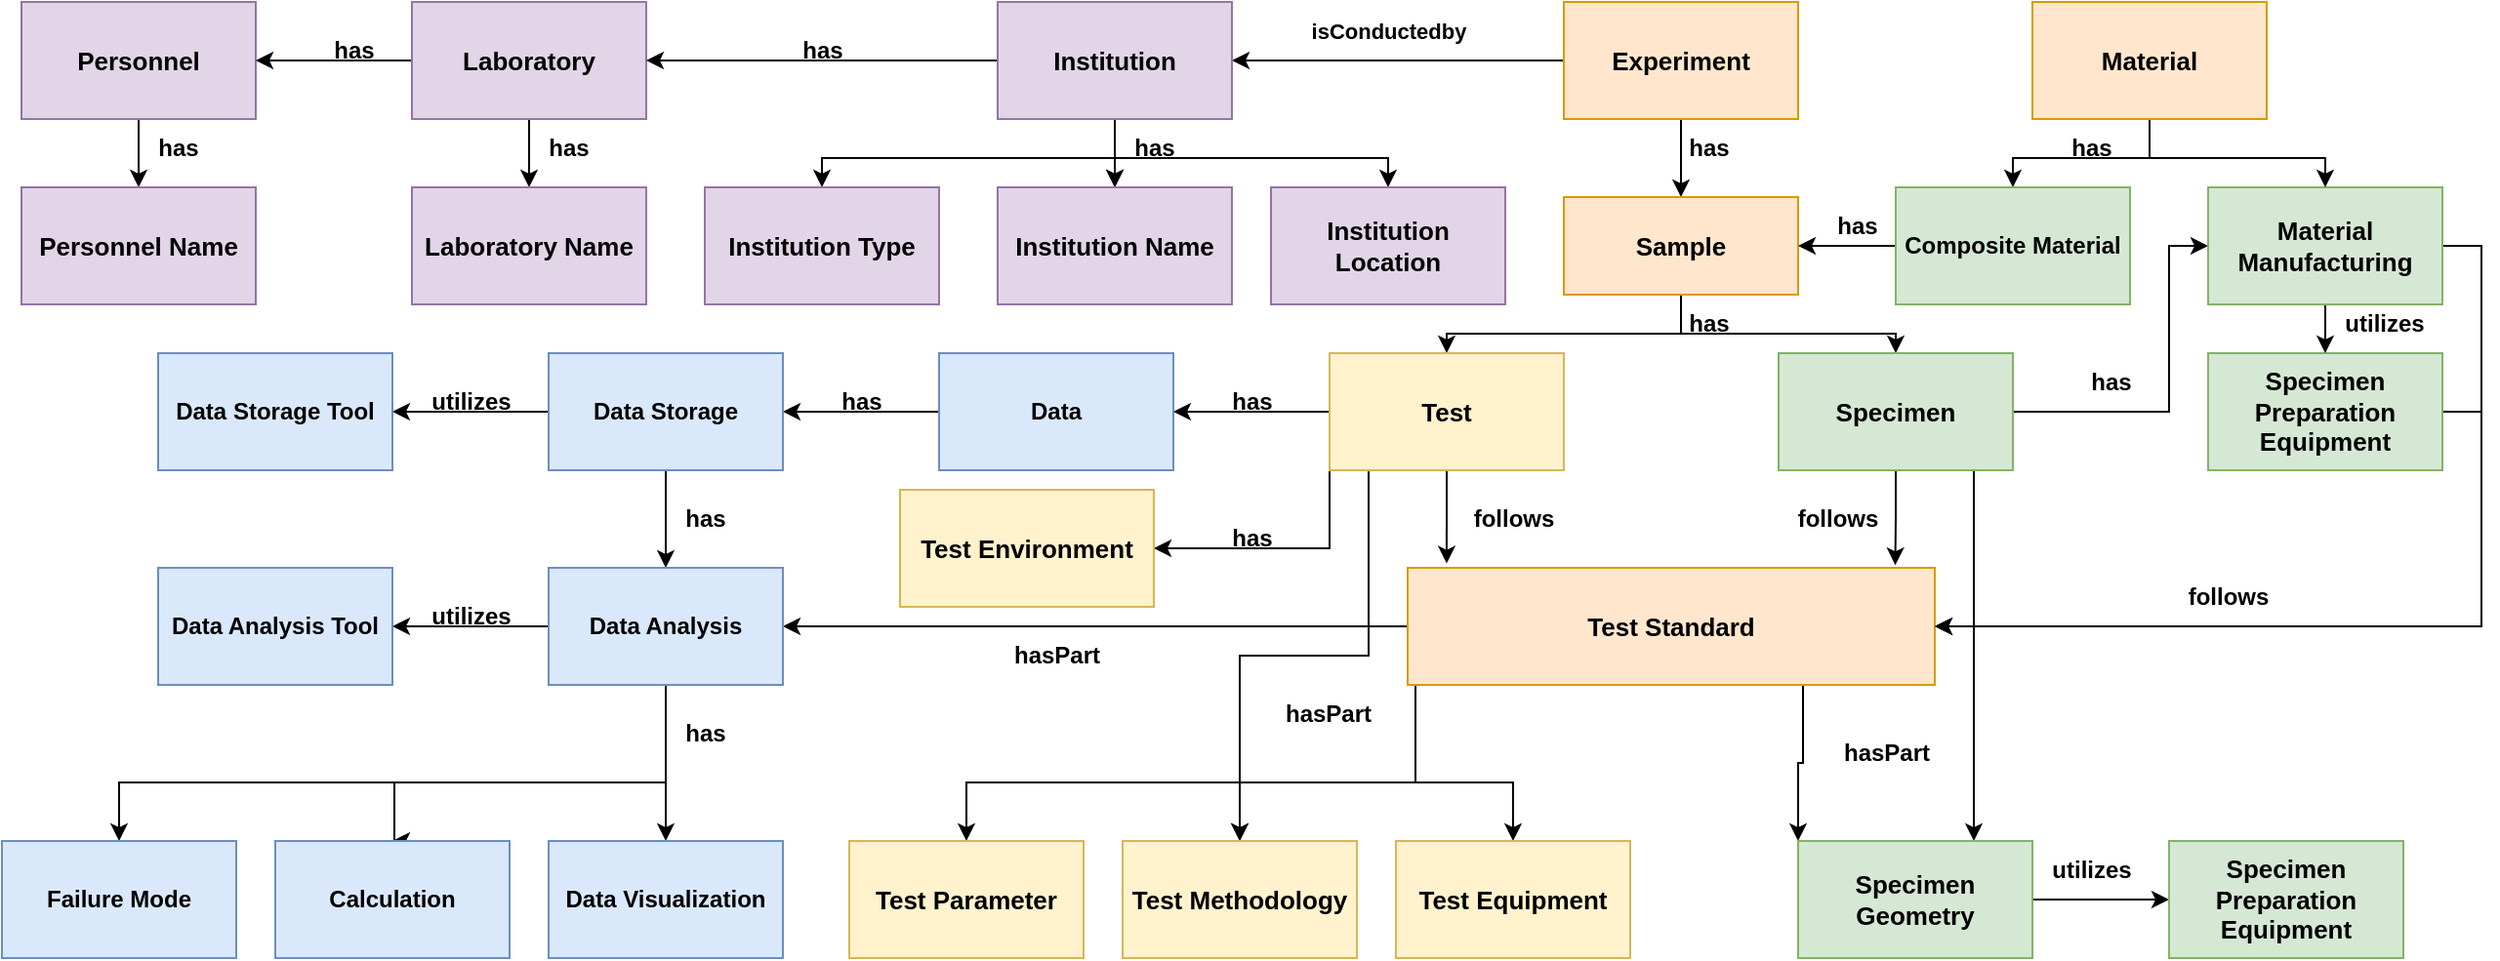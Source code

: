 <mxfile version="21.6.6" type="device">
  <diagram name="Page-1" id="J4Z-16qutgygthBrPV4m">
    <mxGraphModel dx="2425" dy="756" grid="1" gridSize="10" guides="1" tooltips="1" connect="1" arrows="1" fold="1" page="1" pageScale="1" pageWidth="827" pageHeight="1169" math="0" shadow="0">
      <root>
        <mxCell id="0" />
        <mxCell id="1" parent="0" />
        <mxCell id="fQGy5CcIHsEItyhEDUwm-4" style="edgeStyle=orthogonalEdgeStyle;rounded=0;orthogonalLoop=1;jettySize=auto;html=1;exitX=0.5;exitY=1;exitDx=0;exitDy=0;entryX=0.5;entryY=0;entryDx=0;entryDy=0;" parent="1" source="fQGy5CcIHsEItyhEDUwm-1" target="fQGy5CcIHsEItyhEDUwm-2" edge="1">
          <mxGeometry relative="1" as="geometry" />
        </mxCell>
        <mxCell id="1MCK6EU2w2IZv8DpO-kB-34" style="edgeStyle=orthogonalEdgeStyle;rounded=0;orthogonalLoop=1;jettySize=auto;html=1;exitX=0;exitY=0.5;exitDx=0;exitDy=0;entryX=1;entryY=0.5;entryDx=0;entryDy=0;" edge="1" parent="1" source="fQGy5CcIHsEItyhEDUwm-1" target="1MCK6EU2w2IZv8DpO-kB-30">
          <mxGeometry relative="1" as="geometry" />
        </mxCell>
        <mxCell id="fQGy5CcIHsEItyhEDUwm-1" value="&lt;span&gt;&lt;font style=&quot;font-size: 13px;&quot;&gt;Experiment&lt;/font&gt;&lt;/span&gt;" style="rounded=0;whiteSpace=wrap;html=1;fillColor=#ffe6cc;strokeColor=#d79b00;fontStyle=1" parent="1" vertex="1">
          <mxGeometry x="200" y="140" width="120" height="60" as="geometry" />
        </mxCell>
        <mxCell id="fQGy5CcIHsEItyhEDUwm-8" style="edgeStyle=orthogonalEdgeStyle;rounded=0;orthogonalLoop=1;jettySize=auto;html=1;exitX=0.5;exitY=1;exitDx=0;exitDy=0;entryX=0.5;entryY=0;entryDx=0;entryDy=0;" parent="1" source="fQGy5CcIHsEItyhEDUwm-2" target="fQGy5CcIHsEItyhEDUwm-7" edge="1">
          <mxGeometry relative="1" as="geometry">
            <Array as="points">
              <mxPoint x="260" y="310" />
              <mxPoint x="140" y="310" />
            </Array>
          </mxGeometry>
        </mxCell>
        <mxCell id="fQGy5CcIHsEItyhEDUwm-9" style="edgeStyle=orthogonalEdgeStyle;rounded=0;orthogonalLoop=1;jettySize=auto;html=1;exitX=0.5;exitY=1;exitDx=0;exitDy=0;entryX=0.5;entryY=0;entryDx=0;entryDy=0;" parent="1" source="fQGy5CcIHsEItyhEDUwm-2" target="fQGy5CcIHsEItyhEDUwm-6" edge="1">
          <mxGeometry relative="1" as="geometry">
            <Array as="points">
              <mxPoint x="260" y="310" />
              <mxPoint x="370" y="310" />
            </Array>
          </mxGeometry>
        </mxCell>
        <mxCell id="fQGy5CcIHsEItyhEDUwm-2" value="&lt;b&gt;&lt;font style=&quot;font-size: 13px;&quot;&gt;Sample&lt;/font&gt;&lt;/b&gt;" style="rounded=0;whiteSpace=wrap;html=1;fillColor=#ffe6cc;strokeColor=#d79b00;" parent="1" vertex="1">
          <mxGeometry x="200" y="240" width="120" height="50" as="geometry" />
        </mxCell>
        <mxCell id="fQGy5CcIHsEItyhEDUwm-5" value="has" style="text;html=1;align=center;verticalAlign=middle;resizable=0;points=[];autosize=1;strokeColor=none;fillColor=none;fontStyle=1" parent="1" vertex="1">
          <mxGeometry x="254" y="200" width="40" height="30" as="geometry" />
        </mxCell>
        <mxCell id="fQGy5CcIHsEItyhEDUwm-15" style="edgeStyle=orthogonalEdgeStyle;rounded=0;orthogonalLoop=1;jettySize=auto;html=1;exitX=0.5;exitY=1;exitDx=0;exitDy=0;entryX=0.925;entryY=-0.023;entryDx=0;entryDy=0;entryPerimeter=0;" parent="1" source="fQGy5CcIHsEItyhEDUwm-6" target="fQGy5CcIHsEItyhEDUwm-11" edge="1">
          <mxGeometry relative="1" as="geometry" />
        </mxCell>
        <mxCell id="1MCK6EU2w2IZv8DpO-kB-16" style="edgeStyle=orthogonalEdgeStyle;rounded=0;orthogonalLoop=1;jettySize=auto;html=1;exitX=1;exitY=0.5;exitDx=0;exitDy=0;entryX=0;entryY=0.5;entryDx=0;entryDy=0;" edge="1" parent="1" source="fQGy5CcIHsEItyhEDUwm-6" target="1MCK6EU2w2IZv8DpO-kB-5">
          <mxGeometry relative="1" as="geometry">
            <Array as="points">
              <mxPoint x="510" y="350" />
              <mxPoint x="510" y="265" />
            </Array>
          </mxGeometry>
        </mxCell>
        <mxCell id="1MCK6EU2w2IZv8DpO-kB-19" style="edgeStyle=orthogonalEdgeStyle;rounded=0;orthogonalLoop=1;jettySize=auto;html=1;exitX=0.75;exitY=1;exitDx=0;exitDy=0;entryX=0.75;entryY=0;entryDx=0;entryDy=0;" edge="1" parent="1" source="fQGy5CcIHsEItyhEDUwm-6" target="fQGy5CcIHsEItyhEDUwm-17">
          <mxGeometry relative="1" as="geometry">
            <Array as="points">
              <mxPoint x="410" y="380" />
            </Array>
          </mxGeometry>
        </mxCell>
        <mxCell id="fQGy5CcIHsEItyhEDUwm-6" value="Specimen" style="rounded=0;whiteSpace=wrap;html=1;fontStyle=1;fontSize=13;fillColor=#d5e8d4;strokeColor=#82b366;" parent="1" vertex="1">
          <mxGeometry x="310" y="320" width="120" height="60" as="geometry" />
        </mxCell>
        <mxCell id="fQGy5CcIHsEItyhEDUwm-12" style="edgeStyle=orthogonalEdgeStyle;rounded=0;orthogonalLoop=1;jettySize=auto;html=1;exitX=0.5;exitY=1;exitDx=0;exitDy=0;entryX=0.074;entryY=-0.037;entryDx=0;entryDy=0;entryPerimeter=0;" parent="1" source="fQGy5CcIHsEItyhEDUwm-7" target="fQGy5CcIHsEItyhEDUwm-11" edge="1">
          <mxGeometry relative="1" as="geometry" />
        </mxCell>
        <mxCell id="fQGy5CcIHsEItyhEDUwm-47" value="" style="edgeStyle=orthogonalEdgeStyle;rounded=0;orthogonalLoop=1;jettySize=auto;html=1;" parent="1" source="fQGy5CcIHsEItyhEDUwm-7" target="fQGy5CcIHsEItyhEDUwm-46" edge="1">
          <mxGeometry relative="1" as="geometry" />
        </mxCell>
        <mxCell id="fQGy5CcIHsEItyhEDUwm-78" style="edgeStyle=orthogonalEdgeStyle;rounded=0;orthogonalLoop=1;jettySize=auto;html=1;exitX=0.5;exitY=1;exitDx=0;exitDy=0;entryX=0.5;entryY=0;entryDx=0;entryDy=0;" parent="1" source="fQGy5CcIHsEItyhEDUwm-7" target="fQGy5CcIHsEItyhEDUwm-32" edge="1">
          <mxGeometry relative="1" as="geometry">
            <Array as="points">
              <mxPoint x="100" y="380" />
              <mxPoint x="100" y="475" />
              <mxPoint x="34" y="475" />
            </Array>
          </mxGeometry>
        </mxCell>
        <mxCell id="fQGy5CcIHsEItyhEDUwm-91" style="edgeStyle=orthogonalEdgeStyle;rounded=0;orthogonalLoop=1;jettySize=auto;html=1;exitX=0;exitY=1;exitDx=0;exitDy=0;entryX=1;entryY=0.5;entryDx=0;entryDy=0;" parent="1" source="fQGy5CcIHsEItyhEDUwm-7" target="fQGy5CcIHsEItyhEDUwm-26" edge="1">
          <mxGeometry relative="1" as="geometry" />
        </mxCell>
        <mxCell id="fQGy5CcIHsEItyhEDUwm-7" value="&lt;font style=&quot;font-size: 13px;&quot;&gt;Test&lt;/font&gt;" style="rounded=0;whiteSpace=wrap;html=1;fontStyle=1;fillColor=#fff2cc;strokeColor=#d6b656;" parent="1" vertex="1">
          <mxGeometry x="80" y="320" width="120" height="60" as="geometry" />
        </mxCell>
        <mxCell id="fQGy5CcIHsEItyhEDUwm-33" style="edgeStyle=orthogonalEdgeStyle;rounded=0;orthogonalLoop=1;jettySize=auto;html=1;exitX=0;exitY=1;exitDx=0;exitDy=0;entryX=0.5;entryY=0;entryDx=0;entryDy=0;" parent="1" source="fQGy5CcIHsEItyhEDUwm-11" target="fQGy5CcIHsEItyhEDUwm-32" edge="1">
          <mxGeometry relative="1" as="geometry">
            <Array as="points">
              <mxPoint x="124" y="490" />
              <mxPoint x="124" y="540" />
              <mxPoint x="34" y="540" />
            </Array>
          </mxGeometry>
        </mxCell>
        <mxCell id="fQGy5CcIHsEItyhEDUwm-35" style="edgeStyle=orthogonalEdgeStyle;rounded=0;orthogonalLoop=1;jettySize=auto;html=1;exitX=0;exitY=1;exitDx=0;exitDy=0;entryX=0.5;entryY=0;entryDx=0;entryDy=0;" parent="1" source="fQGy5CcIHsEItyhEDUwm-11" target="fQGy5CcIHsEItyhEDUwm-30" edge="1">
          <mxGeometry relative="1" as="geometry">
            <Array as="points">
              <mxPoint x="124" y="490" />
              <mxPoint x="124" y="540" />
              <mxPoint x="174" y="540" />
            </Array>
          </mxGeometry>
        </mxCell>
        <mxCell id="fQGy5CcIHsEItyhEDUwm-36" style="edgeStyle=orthogonalEdgeStyle;rounded=0;orthogonalLoop=1;jettySize=auto;html=1;exitX=0;exitY=1;exitDx=0;exitDy=0;entryX=0.5;entryY=0;entryDx=0;entryDy=0;" parent="1" source="fQGy5CcIHsEItyhEDUwm-11" target="fQGy5CcIHsEItyhEDUwm-34" edge="1">
          <mxGeometry relative="1" as="geometry">
            <Array as="points">
              <mxPoint x="124" y="490" />
              <mxPoint x="124" y="540" />
              <mxPoint x="-106" y="540" />
            </Array>
          </mxGeometry>
        </mxCell>
        <mxCell id="fQGy5CcIHsEItyhEDUwm-90" style="edgeStyle=orthogonalEdgeStyle;rounded=0;orthogonalLoop=1;jettySize=auto;html=1;exitX=0;exitY=0.5;exitDx=0;exitDy=0;entryX=1;entryY=0.5;entryDx=0;entryDy=0;" parent="1" source="fQGy5CcIHsEItyhEDUwm-11" target="fQGy5CcIHsEItyhEDUwm-50" edge="1">
          <mxGeometry relative="1" as="geometry">
            <Array as="points">
              <mxPoint x="-30" y="460" />
              <mxPoint x="-30" y="460" />
            </Array>
          </mxGeometry>
        </mxCell>
        <mxCell id="1MCK6EU2w2IZv8DpO-kB-62" style="edgeStyle=orthogonalEdgeStyle;rounded=0;orthogonalLoop=1;jettySize=auto;html=1;exitX=0.75;exitY=1;exitDx=0;exitDy=0;entryX=0;entryY=0;entryDx=0;entryDy=0;" edge="1" parent="1" source="fQGy5CcIHsEItyhEDUwm-11" target="fQGy5CcIHsEItyhEDUwm-17">
          <mxGeometry relative="1" as="geometry" />
        </mxCell>
        <mxCell id="fQGy5CcIHsEItyhEDUwm-11" value="Test Standard" style="rounded=0;whiteSpace=wrap;html=1;fontStyle=1;fontSize=13;fillColor=#ffe6cc;strokeColor=#d79b00;" parent="1" vertex="1">
          <mxGeometry x="120" y="430" width="270" height="60" as="geometry" />
        </mxCell>
        <mxCell id="fQGy5CcIHsEItyhEDUwm-24" value="" style="edgeStyle=orthogonalEdgeStyle;rounded=0;orthogonalLoop=1;jettySize=auto;html=1;entryX=0;entryY=0.5;entryDx=0;entryDy=0;" parent="1" source="fQGy5CcIHsEItyhEDUwm-17" target="1MCK6EU2w2IZv8DpO-kB-45" edge="1">
          <mxGeometry relative="1" as="geometry">
            <mxPoint x="490" y="600" as="targetPoint" />
          </mxGeometry>
        </mxCell>
        <mxCell id="fQGy5CcIHsEItyhEDUwm-17" value="Specimen Geometry" style="rounded=0;whiteSpace=wrap;html=1;fontStyle=1;fontSize=13;fillColor=#d5e8d4;strokeColor=#82b366;" parent="1" vertex="1">
          <mxGeometry x="320" y="570" width="120" height="60" as="geometry" />
        </mxCell>
        <mxCell id="1MCK6EU2w2IZv8DpO-kB-22" style="edgeStyle=orthogonalEdgeStyle;rounded=0;orthogonalLoop=1;jettySize=auto;html=1;exitX=1;exitY=0.5;exitDx=0;exitDy=0;entryX=1;entryY=0.5;entryDx=0;entryDy=0;" edge="1" parent="1" source="fQGy5CcIHsEItyhEDUwm-21" target="fQGy5CcIHsEItyhEDUwm-11">
          <mxGeometry relative="1" as="geometry" />
        </mxCell>
        <mxCell id="fQGy5CcIHsEItyhEDUwm-21" value="Specimen Preparation Equipment" style="whiteSpace=wrap;html=1;fontSize=13;rounded=0;fontStyle=1;fillColor=#d5e8d4;strokeColor=#82b366;" parent="1" vertex="1">
          <mxGeometry x="530" y="320" width="120" height="60" as="geometry" />
        </mxCell>
        <mxCell id="fQGy5CcIHsEItyhEDUwm-26" value="Test Environment" style="rounded=0;whiteSpace=wrap;html=1;fontStyle=1;fontSize=13;fillColor=#fff2cc;strokeColor=#d6b656;" parent="1" vertex="1">
          <mxGeometry x="-140" y="390" width="130" height="60" as="geometry" />
        </mxCell>
        <mxCell id="fQGy5CcIHsEItyhEDUwm-30" value="Test Equipment" style="rounded=0;whiteSpace=wrap;html=1;fontStyle=1;fontSize=13;fillColor=#fff2cc;strokeColor=#d6b656;" parent="1" vertex="1">
          <mxGeometry x="114" y="570" width="120" height="60" as="geometry" />
        </mxCell>
        <mxCell id="fQGy5CcIHsEItyhEDUwm-32" value="Test Methodology" style="rounded=0;whiteSpace=wrap;html=1;fontStyle=1;fontSize=13;fillColor=#fff2cc;strokeColor=#d6b656;" parent="1" vertex="1">
          <mxGeometry x="-26" y="570" width="120" height="60" as="geometry" />
        </mxCell>
        <mxCell id="fQGy5CcIHsEItyhEDUwm-34" value="Test Parameter" style="rounded=0;whiteSpace=wrap;html=1;fontStyle=1;fontSize=13;fillColor=#fff2cc;strokeColor=#d6b656;" parent="1" vertex="1">
          <mxGeometry x="-166" y="570" width="120" height="60" as="geometry" />
        </mxCell>
        <mxCell id="1MCK6EU2w2IZv8DpO-kB-40" value="" style="edgeStyle=orthogonalEdgeStyle;rounded=0;orthogonalLoop=1;jettySize=auto;html=1;" edge="1" parent="1" source="fQGy5CcIHsEItyhEDUwm-38" target="1MCK6EU2w2IZv8DpO-kB-39">
          <mxGeometry relative="1" as="geometry" />
        </mxCell>
        <mxCell id="fQGy5CcIHsEItyhEDUwm-38" value="Personnel" style="whiteSpace=wrap;html=1;rounded=0;fontStyle=1;fontSize=13;fillColor=#e1d5e7;strokeColor=#9673a6;" parent="1" vertex="1">
          <mxGeometry x="-590" y="140" width="120" height="60" as="geometry" />
        </mxCell>
        <mxCell id="1MCK6EU2w2IZv8DpO-kB-36" style="edgeStyle=orthogonalEdgeStyle;rounded=0;orthogonalLoop=1;jettySize=auto;html=1;exitX=0;exitY=0.5;exitDx=0;exitDy=0;entryX=1;entryY=0.5;entryDx=0;entryDy=0;" edge="1" parent="1" source="fQGy5CcIHsEItyhEDUwm-40" target="fQGy5CcIHsEItyhEDUwm-38">
          <mxGeometry relative="1" as="geometry" />
        </mxCell>
        <mxCell id="1MCK6EU2w2IZv8DpO-kB-38" value="" style="edgeStyle=orthogonalEdgeStyle;rounded=0;orthogonalLoop=1;jettySize=auto;html=1;" edge="1" parent="1" source="fQGy5CcIHsEItyhEDUwm-40" target="1MCK6EU2w2IZv8DpO-kB-37">
          <mxGeometry relative="1" as="geometry" />
        </mxCell>
        <mxCell id="fQGy5CcIHsEItyhEDUwm-40" value="Laboratory" style="whiteSpace=wrap;html=1;fontSize=13;rounded=0;fontStyle=1;fillColor=#e1d5e7;strokeColor=#9673a6;" parent="1" vertex="1">
          <mxGeometry x="-390" y="140" width="120" height="60" as="geometry" />
        </mxCell>
        <mxCell id="fQGy5CcIHsEItyhEDUwm-49" value="" style="edgeStyle=orthogonalEdgeStyle;rounded=0;orthogonalLoop=1;jettySize=auto;html=1;" parent="1" source="fQGy5CcIHsEItyhEDUwm-46" target="fQGy5CcIHsEItyhEDUwm-48" edge="1">
          <mxGeometry relative="1" as="geometry" />
        </mxCell>
        <mxCell id="fQGy5CcIHsEItyhEDUwm-46" value="Data" style="whiteSpace=wrap;html=1;rounded=0;fontStyle=1;labelBackgroundColor=none;fillColor=#dae8fc;strokeColor=#6c8ebf;" parent="1" vertex="1">
          <mxGeometry x="-120" y="320" width="120" height="60" as="geometry" />
        </mxCell>
        <mxCell id="fQGy5CcIHsEItyhEDUwm-61" style="edgeStyle=orthogonalEdgeStyle;rounded=0;orthogonalLoop=1;jettySize=auto;html=1;exitX=0.5;exitY=1;exitDx=0;exitDy=0;entryX=0.5;entryY=0;entryDx=0;entryDy=0;" parent="1" source="fQGy5CcIHsEItyhEDUwm-48" target="fQGy5CcIHsEItyhEDUwm-50" edge="1">
          <mxGeometry relative="1" as="geometry" />
        </mxCell>
        <mxCell id="fQGy5CcIHsEItyhEDUwm-89" value="" style="edgeStyle=orthogonalEdgeStyle;rounded=0;orthogonalLoop=1;jettySize=auto;html=1;" parent="1" source="fQGy5CcIHsEItyhEDUwm-48" target="fQGy5CcIHsEItyhEDUwm-88" edge="1">
          <mxGeometry relative="1" as="geometry" />
        </mxCell>
        <mxCell id="fQGy5CcIHsEItyhEDUwm-48" value="Data Storage" style="whiteSpace=wrap;html=1;rounded=0;fontStyle=1;labelBorderColor=none;fillColor=#dae8fc;strokeColor=#6c8ebf;" parent="1" vertex="1">
          <mxGeometry x="-320" y="320" width="120" height="60" as="geometry" />
        </mxCell>
        <mxCell id="fQGy5CcIHsEItyhEDUwm-65" style="edgeStyle=orthogonalEdgeStyle;rounded=0;orthogonalLoop=1;jettySize=auto;html=1;exitX=0.5;exitY=1;exitDx=0;exitDy=0;entryX=0.5;entryY=0;entryDx=0;entryDy=0;" parent="1" source="fQGy5CcIHsEItyhEDUwm-50" target="fQGy5CcIHsEItyhEDUwm-52" edge="1">
          <mxGeometry relative="1" as="geometry" />
        </mxCell>
        <mxCell id="fQGy5CcIHsEItyhEDUwm-67" style="edgeStyle=orthogonalEdgeStyle;rounded=0;orthogonalLoop=1;jettySize=auto;html=1;exitX=0.5;exitY=1;exitDx=0;exitDy=0;entryX=0.5;entryY=0;entryDx=0;entryDy=0;" parent="1" source="fQGy5CcIHsEItyhEDUwm-50" target="fQGy5CcIHsEItyhEDUwm-57" edge="1">
          <mxGeometry relative="1" as="geometry">
            <Array as="points">
              <mxPoint x="-260" y="540" />
              <mxPoint x="-540" y="540" />
              <mxPoint x="-540" y="570" />
            </Array>
          </mxGeometry>
        </mxCell>
        <mxCell id="fQGy5CcIHsEItyhEDUwm-87" value="" style="edgeStyle=orthogonalEdgeStyle;rounded=0;orthogonalLoop=1;jettySize=auto;html=1;" parent="1" source="fQGy5CcIHsEItyhEDUwm-50" target="fQGy5CcIHsEItyhEDUwm-86" edge="1">
          <mxGeometry relative="1" as="geometry" />
        </mxCell>
        <mxCell id="1MCK6EU2w2IZv8DpO-kB-66" style="edgeStyle=orthogonalEdgeStyle;rounded=0;orthogonalLoop=1;jettySize=auto;html=1;exitX=0.5;exitY=1;exitDx=0;exitDy=0;entryX=0.5;entryY=0;entryDx=0;entryDy=0;" edge="1" parent="1">
          <mxGeometry relative="1" as="geometry">
            <mxPoint x="-260" y="490" as="sourcePoint" />
            <mxPoint x="-400" y="570" as="targetPoint" />
            <Array as="points">
              <mxPoint x="-260" y="540" />
              <mxPoint x="-399" y="540" />
            </Array>
          </mxGeometry>
        </mxCell>
        <mxCell id="fQGy5CcIHsEItyhEDUwm-50" value="Data Analysis" style="whiteSpace=wrap;html=1;rounded=0;fontStyle=1;fillColor=#dae8fc;strokeColor=#6c8ebf;" parent="1" vertex="1">
          <mxGeometry x="-320" y="430" width="120" height="60" as="geometry" />
        </mxCell>
        <mxCell id="fQGy5CcIHsEItyhEDUwm-52" value="Data Visualization" style="whiteSpace=wrap;html=1;rounded=0;fontStyle=1;fillColor=#dae8fc;strokeColor=#6c8ebf;" parent="1" vertex="1">
          <mxGeometry x="-320" y="570" width="120" height="60" as="geometry" />
        </mxCell>
        <mxCell id="fQGy5CcIHsEItyhEDUwm-54" value="Calculation" style="whiteSpace=wrap;html=1;rounded=0;fontStyle=1;fillColor=#dae8fc;strokeColor=#6c8ebf;" parent="1" vertex="1">
          <mxGeometry x="-460" y="570" width="120" height="60" as="geometry" />
        </mxCell>
        <mxCell id="fQGy5CcIHsEItyhEDUwm-57" value="Failure Mode" style="whiteSpace=wrap;html=1;rounded=0;fontStyle=1;fillColor=#dae8fc;strokeColor=#6c8ebf;" parent="1" vertex="1">
          <mxGeometry x="-600" y="570" width="120" height="60" as="geometry" />
        </mxCell>
        <mxCell id="fQGy5CcIHsEItyhEDUwm-74" value="hasPart" style="text;html=1;align=center;verticalAlign=middle;resizable=0;points=[];autosize=1;strokeColor=none;fillColor=none;fontStyle=1" parent="1" vertex="1">
          <mxGeometry x="44" y="490" width="70" height="30" as="geometry" />
        </mxCell>
        <mxCell id="fQGy5CcIHsEItyhEDUwm-77" value="hasPart" style="text;html=1;align=center;verticalAlign=middle;resizable=0;points=[];autosize=1;strokeColor=none;fillColor=none;fontStyle=1" parent="1" vertex="1">
          <mxGeometry x="330" y="510" width="70" height="30" as="geometry" />
        </mxCell>
        <mxCell id="fQGy5CcIHsEItyhEDUwm-84" value="follows" style="text;html=1;align=center;verticalAlign=middle;resizable=0;points=[];autosize=1;strokeColor=none;fillColor=none;fontStyle=1" parent="1" vertex="1">
          <mxGeometry x="144" y="390" width="60" height="30" as="geometry" />
        </mxCell>
        <mxCell id="fQGy5CcIHsEItyhEDUwm-85" value="follows" style="text;html=1;align=center;verticalAlign=middle;resizable=0;points=[];autosize=1;strokeColor=none;fillColor=none;fontStyle=1" parent="1" vertex="1">
          <mxGeometry x="310" y="390" width="60" height="30" as="geometry" />
        </mxCell>
        <mxCell id="fQGy5CcIHsEItyhEDUwm-86" value="Data Analysis Tool" style="whiteSpace=wrap;html=1;rounded=0;fontStyle=1;fillColor=#dae8fc;strokeColor=#6c8ebf;" parent="1" vertex="1">
          <mxGeometry x="-520" y="430" width="120" height="60" as="geometry" />
        </mxCell>
        <mxCell id="fQGy5CcIHsEItyhEDUwm-88" value="Data Storage Tool" style="whiteSpace=wrap;html=1;rounded=0;fontStyle=1;fillColor=#dae8fc;strokeColor=#6c8ebf;" parent="1" vertex="1">
          <mxGeometry x="-520" y="320" width="120" height="60" as="geometry" />
        </mxCell>
        <mxCell id="fQGy5CcIHsEItyhEDUwm-92" value="hasPart" style="text;html=1;align=center;verticalAlign=middle;resizable=0;points=[];autosize=1;strokeColor=none;fillColor=none;fontStyle=1" parent="1" vertex="1">
          <mxGeometry x="-95" y="460" width="70" height="30" as="geometry" />
        </mxCell>
        <mxCell id="1MCK6EU2w2IZv8DpO-kB-14" style="edgeStyle=orthogonalEdgeStyle;rounded=0;orthogonalLoop=1;jettySize=auto;html=1;exitX=0.5;exitY=1;exitDx=0;exitDy=0;entryX=0.5;entryY=0;entryDx=0;entryDy=0;" edge="1" parent="1" source="1MCK6EU2w2IZv8DpO-kB-5" target="fQGy5CcIHsEItyhEDUwm-21">
          <mxGeometry relative="1" as="geometry" />
        </mxCell>
        <mxCell id="1MCK6EU2w2IZv8DpO-kB-20" style="edgeStyle=orthogonalEdgeStyle;rounded=0;orthogonalLoop=1;jettySize=auto;html=1;exitX=1;exitY=0.5;exitDx=0;exitDy=0;entryX=1;entryY=0.5;entryDx=0;entryDy=0;" edge="1" parent="1" source="1MCK6EU2w2IZv8DpO-kB-5" target="fQGy5CcIHsEItyhEDUwm-11">
          <mxGeometry relative="1" as="geometry" />
        </mxCell>
        <mxCell id="1MCK6EU2w2IZv8DpO-kB-5" value="Material Manufacturing" style="rounded=0;whiteSpace=wrap;html=1;fontStyle=1;fontSize=13;fillColor=#d5e8d4;strokeColor=#82b366;" vertex="1" parent="1">
          <mxGeometry x="530" y="235" width="120" height="60" as="geometry" />
        </mxCell>
        <mxCell id="1MCK6EU2w2IZv8DpO-kB-9" style="edgeStyle=orthogonalEdgeStyle;rounded=0;orthogonalLoop=1;jettySize=auto;html=1;exitX=0.5;exitY=1;exitDx=0;exitDy=0;entryX=0.5;entryY=0;entryDx=0;entryDy=0;" edge="1" parent="1" source="1MCK6EU2w2IZv8DpO-kB-6" target="1MCK6EU2w2IZv8DpO-kB-7">
          <mxGeometry relative="1" as="geometry" />
        </mxCell>
        <mxCell id="1MCK6EU2w2IZv8DpO-kB-10" style="edgeStyle=orthogonalEdgeStyle;rounded=0;orthogonalLoop=1;jettySize=auto;html=1;exitX=0.5;exitY=1;exitDx=0;exitDy=0;entryX=0.5;entryY=0;entryDx=0;entryDy=0;" edge="1" parent="1" source="1MCK6EU2w2IZv8DpO-kB-6" target="1MCK6EU2w2IZv8DpO-kB-5">
          <mxGeometry relative="1" as="geometry">
            <Array as="points">
              <mxPoint x="500" y="220" />
              <mxPoint x="590" y="220" />
            </Array>
          </mxGeometry>
        </mxCell>
        <mxCell id="1MCK6EU2w2IZv8DpO-kB-6" value="Material" style="rounded=0;whiteSpace=wrap;html=1;fontStyle=1;fillColor=#ffe6cc;strokeColor=#d79b00;fontSize=13;" vertex="1" parent="1">
          <mxGeometry x="440" y="140" width="120" height="60" as="geometry" />
        </mxCell>
        <mxCell id="1MCK6EU2w2IZv8DpO-kB-11" style="edgeStyle=orthogonalEdgeStyle;rounded=0;orthogonalLoop=1;jettySize=auto;html=1;exitX=0;exitY=0.5;exitDx=0;exitDy=0;entryX=1;entryY=0.5;entryDx=0;entryDy=0;" edge="1" parent="1" source="1MCK6EU2w2IZv8DpO-kB-7" target="fQGy5CcIHsEItyhEDUwm-2">
          <mxGeometry relative="1" as="geometry" />
        </mxCell>
        <mxCell id="1MCK6EU2w2IZv8DpO-kB-7" value="Composite Material" style="rounded=0;whiteSpace=wrap;html=1;fontStyle=1;fillColor=#d5e8d4;strokeColor=#82b366;" vertex="1" parent="1">
          <mxGeometry x="370" y="235" width="120" height="60" as="geometry" />
        </mxCell>
        <mxCell id="1MCK6EU2w2IZv8DpO-kB-21" value="follows" style="text;html=1;align=center;verticalAlign=middle;resizable=0;points=[];autosize=1;strokeColor=none;fillColor=none;fontStyle=1" vertex="1" parent="1">
          <mxGeometry x="510" y="430" width="60" height="30" as="geometry" />
        </mxCell>
        <mxCell id="1MCK6EU2w2IZv8DpO-kB-23" value="has" style="text;html=1;align=center;verticalAlign=middle;resizable=0;points=[];autosize=1;strokeColor=none;fillColor=none;fontStyle=1" vertex="1" parent="1">
          <mxGeometry x="460" y="320" width="40" height="30" as="geometry" />
        </mxCell>
        <mxCell id="1MCK6EU2w2IZv8DpO-kB-26" value="" style="edgeStyle=orthogonalEdgeStyle;rounded=0;orthogonalLoop=1;jettySize=auto;html=1;" edge="1" parent="1" source="1MCK6EU2w2IZv8DpO-kB-30" target="1MCK6EU2w2IZv8DpO-kB-31">
          <mxGeometry relative="1" as="geometry" />
        </mxCell>
        <mxCell id="1MCK6EU2w2IZv8DpO-kB-27" value="" style="edgeStyle=orthogonalEdgeStyle;rounded=0;orthogonalLoop=1;jettySize=auto;html=1;" edge="1" parent="1" source="1MCK6EU2w2IZv8DpO-kB-30" target="1MCK6EU2w2IZv8DpO-kB-31">
          <mxGeometry relative="1" as="geometry" />
        </mxCell>
        <mxCell id="1MCK6EU2w2IZv8DpO-kB-28" style="edgeStyle=orthogonalEdgeStyle;rounded=0;orthogonalLoop=1;jettySize=auto;html=1;exitX=0.5;exitY=1;exitDx=0;exitDy=0;entryX=0.5;entryY=0;entryDx=0;entryDy=0;" edge="1" parent="1" source="1MCK6EU2w2IZv8DpO-kB-30" target="1MCK6EU2w2IZv8DpO-kB-32">
          <mxGeometry relative="1" as="geometry">
            <Array as="points">
              <mxPoint x="-30" y="220" />
              <mxPoint x="110" y="220" />
            </Array>
          </mxGeometry>
        </mxCell>
        <mxCell id="1MCK6EU2w2IZv8DpO-kB-29" style="edgeStyle=orthogonalEdgeStyle;rounded=0;orthogonalLoop=1;jettySize=auto;html=1;exitX=0.5;exitY=1;exitDx=0;exitDy=0;entryX=0.5;entryY=0;entryDx=0;entryDy=0;" edge="1" parent="1" source="1MCK6EU2w2IZv8DpO-kB-30" target="1MCK6EU2w2IZv8DpO-kB-33">
          <mxGeometry relative="1" as="geometry">
            <Array as="points">
              <mxPoint x="-30" y="220" />
              <mxPoint x="-180" y="220" />
            </Array>
          </mxGeometry>
        </mxCell>
        <mxCell id="1MCK6EU2w2IZv8DpO-kB-35" style="edgeStyle=orthogonalEdgeStyle;rounded=0;orthogonalLoop=1;jettySize=auto;html=1;exitX=0;exitY=0.5;exitDx=0;exitDy=0;entryX=1;entryY=0.5;entryDx=0;entryDy=0;" edge="1" parent="1" source="1MCK6EU2w2IZv8DpO-kB-30" target="fQGy5CcIHsEItyhEDUwm-40">
          <mxGeometry relative="1" as="geometry" />
        </mxCell>
        <mxCell id="1MCK6EU2w2IZv8DpO-kB-30" value="Institution" style="whiteSpace=wrap;html=1;fontSize=13;rounded=0;fontStyle=1;fillColor=#e1d5e7;strokeColor=#9673a6;" vertex="1" parent="1">
          <mxGeometry x="-90" y="140" width="120" height="60" as="geometry" />
        </mxCell>
        <mxCell id="1MCK6EU2w2IZv8DpO-kB-31" value="Institution Name" style="whiteSpace=wrap;html=1;fontSize=13;rounded=0;fontStyle=1;fillColor=#e1d5e7;strokeColor=#9673a6;" vertex="1" parent="1">
          <mxGeometry x="-90" y="235" width="120" height="60" as="geometry" />
        </mxCell>
        <mxCell id="1MCK6EU2w2IZv8DpO-kB-32" value="Institution Location" style="whiteSpace=wrap;html=1;fontSize=13;rounded=0;fontStyle=1;fillColor=#e1d5e7;strokeColor=#9673a6;" vertex="1" parent="1">
          <mxGeometry x="50" y="235" width="120" height="60" as="geometry" />
        </mxCell>
        <mxCell id="1MCK6EU2w2IZv8DpO-kB-33" value="Institution Type" style="whiteSpace=wrap;html=1;fontSize=13;rounded=0;fontStyle=1;fillColor=#e1d5e7;strokeColor=#9673a6;" vertex="1" parent="1">
          <mxGeometry x="-240" y="235" width="120" height="60" as="geometry" />
        </mxCell>
        <mxCell id="1MCK6EU2w2IZv8DpO-kB-37" value="Laboratory Name" style="whiteSpace=wrap;html=1;fontSize=13;rounded=0;fontStyle=1;fillColor=#e1d5e7;strokeColor=#9673a6;" vertex="1" parent="1">
          <mxGeometry x="-390" y="235" width="120" height="60" as="geometry" />
        </mxCell>
        <mxCell id="1MCK6EU2w2IZv8DpO-kB-39" value="Personnel Name" style="whiteSpace=wrap;html=1;rounded=0;fontStyle=1;fontSize=13;fillColor=#e1d5e7;strokeColor=#9673a6;" vertex="1" parent="1">
          <mxGeometry x="-590" y="235" width="120" height="60" as="geometry" />
        </mxCell>
        <mxCell id="1MCK6EU2w2IZv8DpO-kB-42" value="utilizes" style="text;html=1;align=center;verticalAlign=middle;resizable=0;points=[];autosize=1;strokeColor=none;fillColor=none;fontStyle=1" vertex="1" parent="1">
          <mxGeometry x="-390" y="330" width="60" height="30" as="geometry" />
        </mxCell>
        <mxCell id="1MCK6EU2w2IZv8DpO-kB-43" value="utilizes" style="text;html=1;align=center;verticalAlign=middle;resizable=0;points=[];autosize=1;strokeColor=none;fillColor=none;fontStyle=1" vertex="1" parent="1">
          <mxGeometry x="-390" y="440" width="60" height="30" as="geometry" />
        </mxCell>
        <mxCell id="1MCK6EU2w2IZv8DpO-kB-44" value="utilizes" style="text;html=1;align=center;verticalAlign=middle;resizable=0;points=[];autosize=1;strokeColor=none;fillColor=none;fontStyle=1" vertex="1" parent="1">
          <mxGeometry x="590" y="290" width="60" height="30" as="geometry" />
        </mxCell>
        <mxCell id="1MCK6EU2w2IZv8DpO-kB-45" value="Specimen Preparation Equipment" style="whiteSpace=wrap;html=1;fontSize=13;rounded=0;fontStyle=1;fillColor=#d5e8d4;strokeColor=#82b366;" vertex="1" parent="1">
          <mxGeometry x="510" y="570" width="120" height="60" as="geometry" />
        </mxCell>
        <mxCell id="1MCK6EU2w2IZv8DpO-kB-46" value="utilizes" style="text;html=1;align=center;verticalAlign=middle;resizable=0;points=[];autosize=1;strokeColor=none;fillColor=none;fontStyle=1" vertex="1" parent="1">
          <mxGeometry x="440" y="570" width="60" height="30" as="geometry" />
        </mxCell>
        <mxCell id="1MCK6EU2w2IZv8DpO-kB-47" value="has" style="text;html=1;align=center;verticalAlign=middle;resizable=0;points=[];autosize=1;strokeColor=none;fillColor=none;fontStyle=1" vertex="1" parent="1">
          <mxGeometry x="254" y="290" width="40" height="30" as="geometry" />
        </mxCell>
        <mxCell id="1MCK6EU2w2IZv8DpO-kB-48" value="has" style="text;html=1;align=center;verticalAlign=middle;resizable=0;points=[];autosize=1;strokeColor=none;fillColor=none;fontStyle=1" vertex="1" parent="1">
          <mxGeometry x="-30" y="200" width="40" height="30" as="geometry" />
        </mxCell>
        <mxCell id="1MCK6EU2w2IZv8DpO-kB-49" value="&lt;font style=&quot;font-size: 11px;&quot;&gt;isConductedby&lt;/font&gt;" style="text;html=1;align=center;verticalAlign=middle;resizable=0;points=[];autosize=1;strokeColor=none;fillColor=none;fontStyle=1;fontSize=8;" vertex="1" parent="1">
          <mxGeometry x="55" y="140" width="110" height="30" as="geometry" />
        </mxCell>
        <mxCell id="1MCK6EU2w2IZv8DpO-kB-50" value="has" style="text;html=1;align=center;verticalAlign=middle;resizable=0;points=[];autosize=1;strokeColor=none;fillColor=none;fontStyle=1" vertex="1" parent="1">
          <mxGeometry x="-200" y="150" width="40" height="30" as="geometry" />
        </mxCell>
        <mxCell id="1MCK6EU2w2IZv8DpO-kB-52" value="has" style="text;html=1;align=center;verticalAlign=middle;resizable=0;points=[];autosize=1;strokeColor=none;fillColor=none;fontStyle=1" vertex="1" parent="1">
          <mxGeometry x="-440" y="150" width="40" height="30" as="geometry" />
        </mxCell>
        <mxCell id="1MCK6EU2w2IZv8DpO-kB-53" value="has" style="text;html=1;align=center;verticalAlign=middle;resizable=0;points=[];autosize=1;strokeColor=none;fillColor=none;fontStyle=1" vertex="1" parent="1">
          <mxGeometry x="-530" y="200" width="40" height="30" as="geometry" />
        </mxCell>
        <mxCell id="1MCK6EU2w2IZv8DpO-kB-54" value="has" style="text;html=1;align=center;verticalAlign=middle;resizable=0;points=[];autosize=1;strokeColor=none;fillColor=none;fontStyle=1" vertex="1" parent="1">
          <mxGeometry x="-330" y="200" width="40" height="30" as="geometry" />
        </mxCell>
        <mxCell id="1MCK6EU2w2IZv8DpO-kB-55" value="has" style="text;html=1;align=center;verticalAlign=middle;resizable=0;points=[];autosize=1;strokeColor=none;fillColor=none;fontStyle=1" vertex="1" parent="1">
          <mxGeometry x="-180" y="330" width="40" height="30" as="geometry" />
        </mxCell>
        <mxCell id="1MCK6EU2w2IZv8DpO-kB-56" value="has" style="text;html=1;align=center;verticalAlign=middle;resizable=0;points=[];autosize=1;strokeColor=none;fillColor=none;fontStyle=1" vertex="1" parent="1">
          <mxGeometry x="-260" y="500" width="40" height="30" as="geometry" />
        </mxCell>
        <mxCell id="1MCK6EU2w2IZv8DpO-kB-57" value="has" style="text;html=1;align=center;verticalAlign=middle;resizable=0;points=[];autosize=1;strokeColor=none;fillColor=none;fontStyle=1" vertex="1" parent="1">
          <mxGeometry x="20" y="330" width="40" height="30" as="geometry" />
        </mxCell>
        <mxCell id="1MCK6EU2w2IZv8DpO-kB-59" value="has" style="text;html=1;align=center;verticalAlign=middle;resizable=0;points=[];autosize=1;strokeColor=none;fillColor=none;fontStyle=1" vertex="1" parent="1">
          <mxGeometry x="-260" y="390" width="40" height="30" as="geometry" />
        </mxCell>
        <mxCell id="1MCK6EU2w2IZv8DpO-kB-60" value="has" style="text;html=1;align=center;verticalAlign=middle;resizable=0;points=[];autosize=1;strokeColor=none;fillColor=none;fontStyle=1" vertex="1" parent="1">
          <mxGeometry x="20" y="400" width="40" height="30" as="geometry" />
        </mxCell>
        <mxCell id="1MCK6EU2w2IZv8DpO-kB-63" value="has" style="text;html=1;align=center;verticalAlign=middle;resizable=0;points=[];autosize=1;strokeColor=none;fillColor=none;fontStyle=1" vertex="1" parent="1">
          <mxGeometry x="450" y="200" width="40" height="30" as="geometry" />
        </mxCell>
        <mxCell id="1MCK6EU2w2IZv8DpO-kB-64" value="has" style="text;html=1;align=center;verticalAlign=middle;resizable=0;points=[];autosize=1;strokeColor=none;fillColor=none;fontStyle=1" vertex="1" parent="1">
          <mxGeometry x="330" y="240" width="40" height="30" as="geometry" />
        </mxCell>
      </root>
    </mxGraphModel>
  </diagram>
</mxfile>

